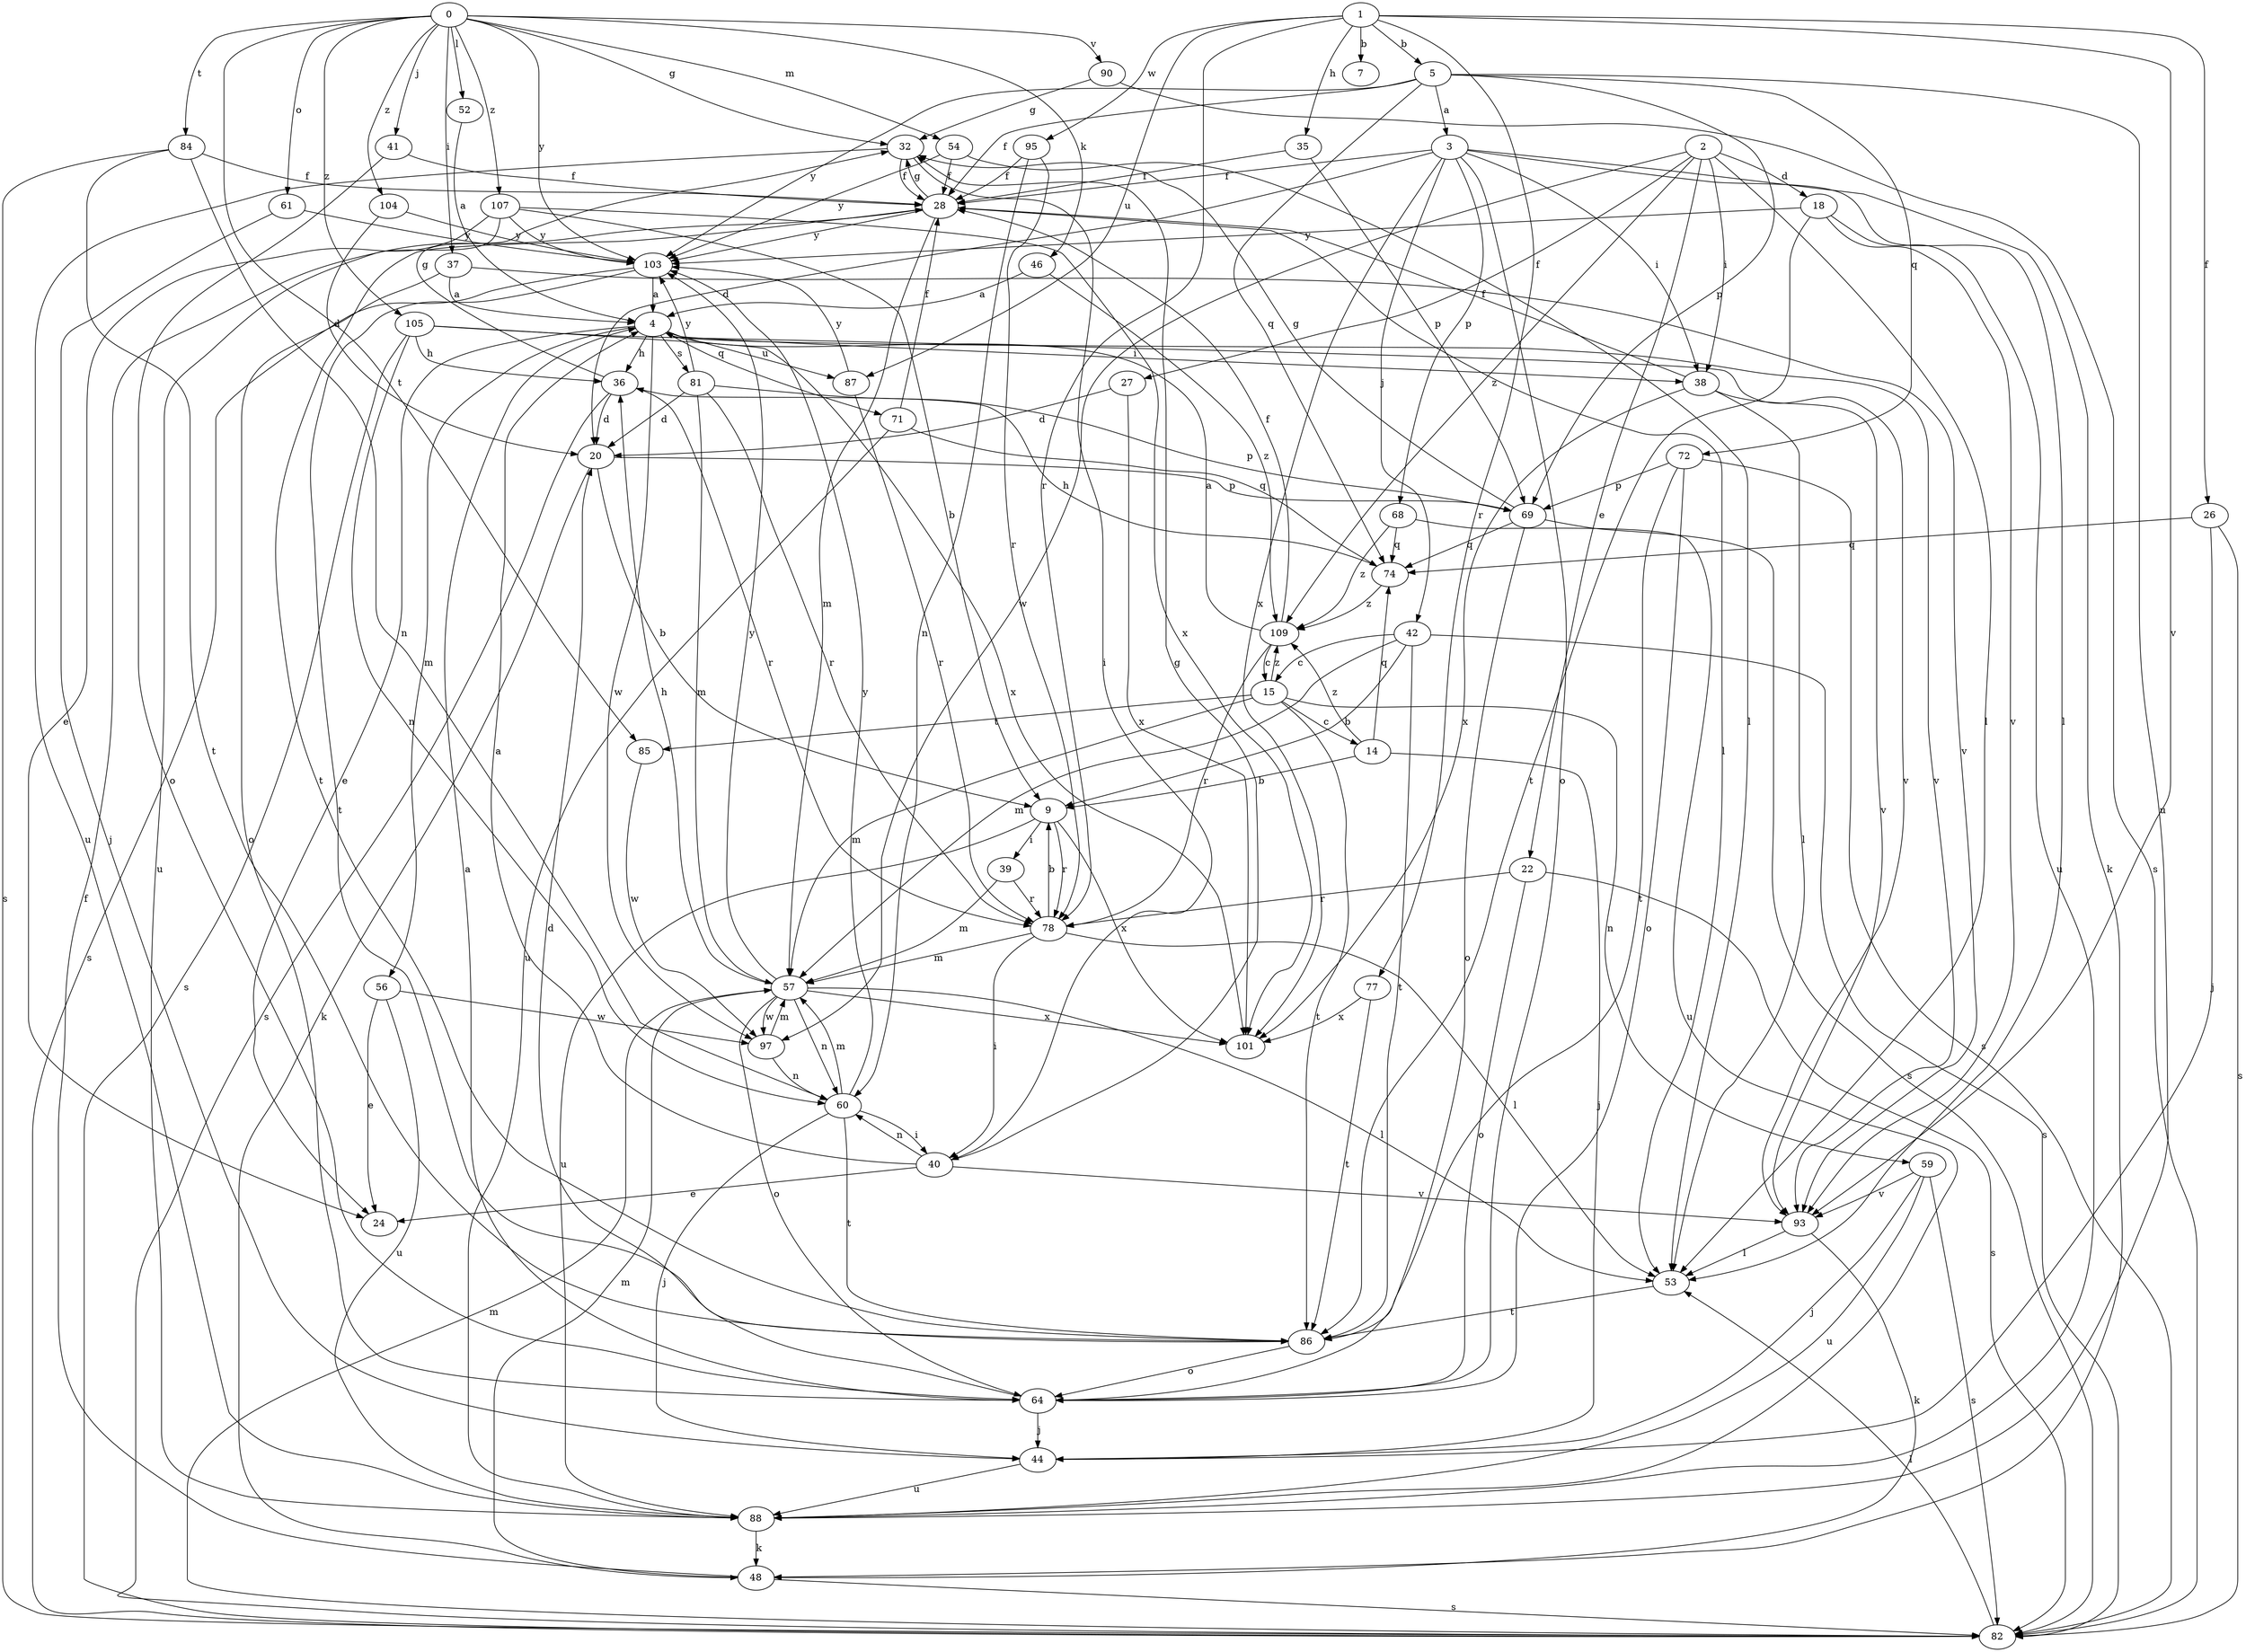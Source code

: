 strict digraph  {
0;
1;
2;
3;
4;
5;
7;
9;
14;
15;
18;
20;
22;
24;
26;
27;
28;
32;
35;
36;
37;
38;
39;
40;
41;
42;
44;
46;
48;
52;
53;
54;
56;
57;
59;
60;
61;
64;
68;
69;
71;
72;
74;
77;
78;
81;
82;
84;
85;
86;
87;
88;
90;
93;
95;
97;
101;
103;
104;
105;
107;
109;
0 -> 32  [label=g];
0 -> 37  [label=i];
0 -> 41  [label=j];
0 -> 46  [label=k];
0 -> 52  [label=l];
0 -> 54  [label=m];
0 -> 61  [label=o];
0 -> 84  [label=t];
0 -> 85  [label=t];
0 -> 90  [label=v];
0 -> 103  [label=y];
0 -> 104  [label=z];
0 -> 105  [label=z];
0 -> 107  [label=z];
1 -> 5  [label=b];
1 -> 7  [label=b];
1 -> 26  [label=f];
1 -> 35  [label=h];
1 -> 77  [label=r];
1 -> 78  [label=r];
1 -> 87  [label=u];
1 -> 93  [label=v];
1 -> 95  [label=w];
2 -> 18  [label=d];
2 -> 22  [label=e];
2 -> 27  [label=f];
2 -> 38  [label=i];
2 -> 53  [label=l];
2 -> 97  [label=w];
2 -> 109  [label=z];
3 -> 20  [label=d];
3 -> 28  [label=f];
3 -> 38  [label=i];
3 -> 42  [label=j];
3 -> 48  [label=k];
3 -> 53  [label=l];
3 -> 64  [label=o];
3 -> 68  [label=p];
3 -> 101  [label=x];
4 -> 24  [label=e];
4 -> 36  [label=h];
4 -> 38  [label=i];
4 -> 56  [label=m];
4 -> 71  [label=q];
4 -> 81  [label=s];
4 -> 87  [label=u];
4 -> 93  [label=v];
4 -> 97  [label=w];
5 -> 3  [label=a];
5 -> 28  [label=f];
5 -> 69  [label=p];
5 -> 72  [label=q];
5 -> 74  [label=q];
5 -> 88  [label=u];
5 -> 103  [label=y];
9 -> 39  [label=i];
9 -> 78  [label=r];
9 -> 88  [label=u];
9 -> 101  [label=x];
14 -> 9  [label=b];
14 -> 44  [label=j];
14 -> 74  [label=q];
14 -> 109  [label=z];
15 -> 14  [label=c];
15 -> 57  [label=m];
15 -> 59  [label=n];
15 -> 85  [label=t];
15 -> 86  [label=t];
15 -> 109  [label=z];
18 -> 86  [label=t];
18 -> 88  [label=u];
18 -> 93  [label=v];
18 -> 103  [label=y];
20 -> 9  [label=b];
20 -> 48  [label=k];
20 -> 69  [label=p];
22 -> 64  [label=o];
22 -> 78  [label=r];
22 -> 82  [label=s];
26 -> 44  [label=j];
26 -> 74  [label=q];
26 -> 82  [label=s];
27 -> 20  [label=d];
27 -> 101  [label=x];
28 -> 32  [label=g];
28 -> 53  [label=l];
28 -> 57  [label=m];
28 -> 86  [label=t];
28 -> 103  [label=y];
32 -> 28  [label=f];
32 -> 40  [label=i];
32 -> 88  [label=u];
35 -> 28  [label=f];
35 -> 69  [label=p];
36 -> 20  [label=d];
36 -> 32  [label=g];
36 -> 78  [label=r];
36 -> 82  [label=s];
37 -> 4  [label=a];
37 -> 64  [label=o];
37 -> 93  [label=v];
38 -> 28  [label=f];
38 -> 53  [label=l];
38 -> 93  [label=v];
38 -> 101  [label=x];
39 -> 57  [label=m];
39 -> 78  [label=r];
40 -> 4  [label=a];
40 -> 24  [label=e];
40 -> 32  [label=g];
40 -> 60  [label=n];
40 -> 93  [label=v];
41 -> 28  [label=f];
41 -> 64  [label=o];
42 -> 9  [label=b];
42 -> 15  [label=c];
42 -> 57  [label=m];
42 -> 82  [label=s];
42 -> 86  [label=t];
44 -> 88  [label=u];
46 -> 4  [label=a];
46 -> 109  [label=z];
48 -> 28  [label=f];
48 -> 57  [label=m];
48 -> 82  [label=s];
52 -> 4  [label=a];
53 -> 86  [label=t];
54 -> 28  [label=f];
54 -> 53  [label=l];
54 -> 103  [label=y];
56 -> 24  [label=e];
56 -> 88  [label=u];
56 -> 97  [label=w];
57 -> 36  [label=h];
57 -> 53  [label=l];
57 -> 60  [label=n];
57 -> 64  [label=o];
57 -> 97  [label=w];
57 -> 101  [label=x];
57 -> 103  [label=y];
59 -> 44  [label=j];
59 -> 82  [label=s];
59 -> 88  [label=u];
59 -> 93  [label=v];
60 -> 40  [label=i];
60 -> 44  [label=j];
60 -> 57  [label=m];
60 -> 86  [label=t];
60 -> 103  [label=y];
61 -> 44  [label=j];
61 -> 103  [label=y];
64 -> 4  [label=a];
64 -> 20  [label=d];
64 -> 44  [label=j];
68 -> 74  [label=q];
68 -> 88  [label=u];
68 -> 109  [label=z];
69 -> 32  [label=g];
69 -> 64  [label=o];
69 -> 74  [label=q];
69 -> 82  [label=s];
71 -> 28  [label=f];
71 -> 74  [label=q];
71 -> 88  [label=u];
72 -> 64  [label=o];
72 -> 69  [label=p];
72 -> 82  [label=s];
72 -> 86  [label=t];
74 -> 36  [label=h];
74 -> 109  [label=z];
77 -> 86  [label=t];
77 -> 101  [label=x];
78 -> 9  [label=b];
78 -> 40  [label=i];
78 -> 53  [label=l];
78 -> 57  [label=m];
81 -> 20  [label=d];
81 -> 57  [label=m];
81 -> 69  [label=p];
81 -> 78  [label=r];
81 -> 103  [label=y];
82 -> 53  [label=l];
82 -> 57  [label=m];
84 -> 28  [label=f];
84 -> 60  [label=n];
84 -> 82  [label=s];
84 -> 86  [label=t];
85 -> 97  [label=w];
86 -> 64  [label=o];
87 -> 78  [label=r];
87 -> 103  [label=y];
88 -> 48  [label=k];
90 -> 32  [label=g];
90 -> 82  [label=s];
93 -> 48  [label=k];
93 -> 53  [label=l];
95 -> 28  [label=f];
95 -> 60  [label=n];
95 -> 78  [label=r];
97 -> 57  [label=m];
97 -> 60  [label=n];
103 -> 4  [label=a];
103 -> 82  [label=s];
103 -> 86  [label=t];
104 -> 20  [label=d];
104 -> 103  [label=y];
105 -> 36  [label=h];
105 -> 60  [label=n];
105 -> 82  [label=s];
105 -> 93  [label=v];
105 -> 101  [label=x];
107 -> 9  [label=b];
107 -> 24  [label=e];
107 -> 88  [label=u];
107 -> 101  [label=x];
107 -> 103  [label=y];
109 -> 4  [label=a];
109 -> 15  [label=c];
109 -> 28  [label=f];
109 -> 78  [label=r];
}
